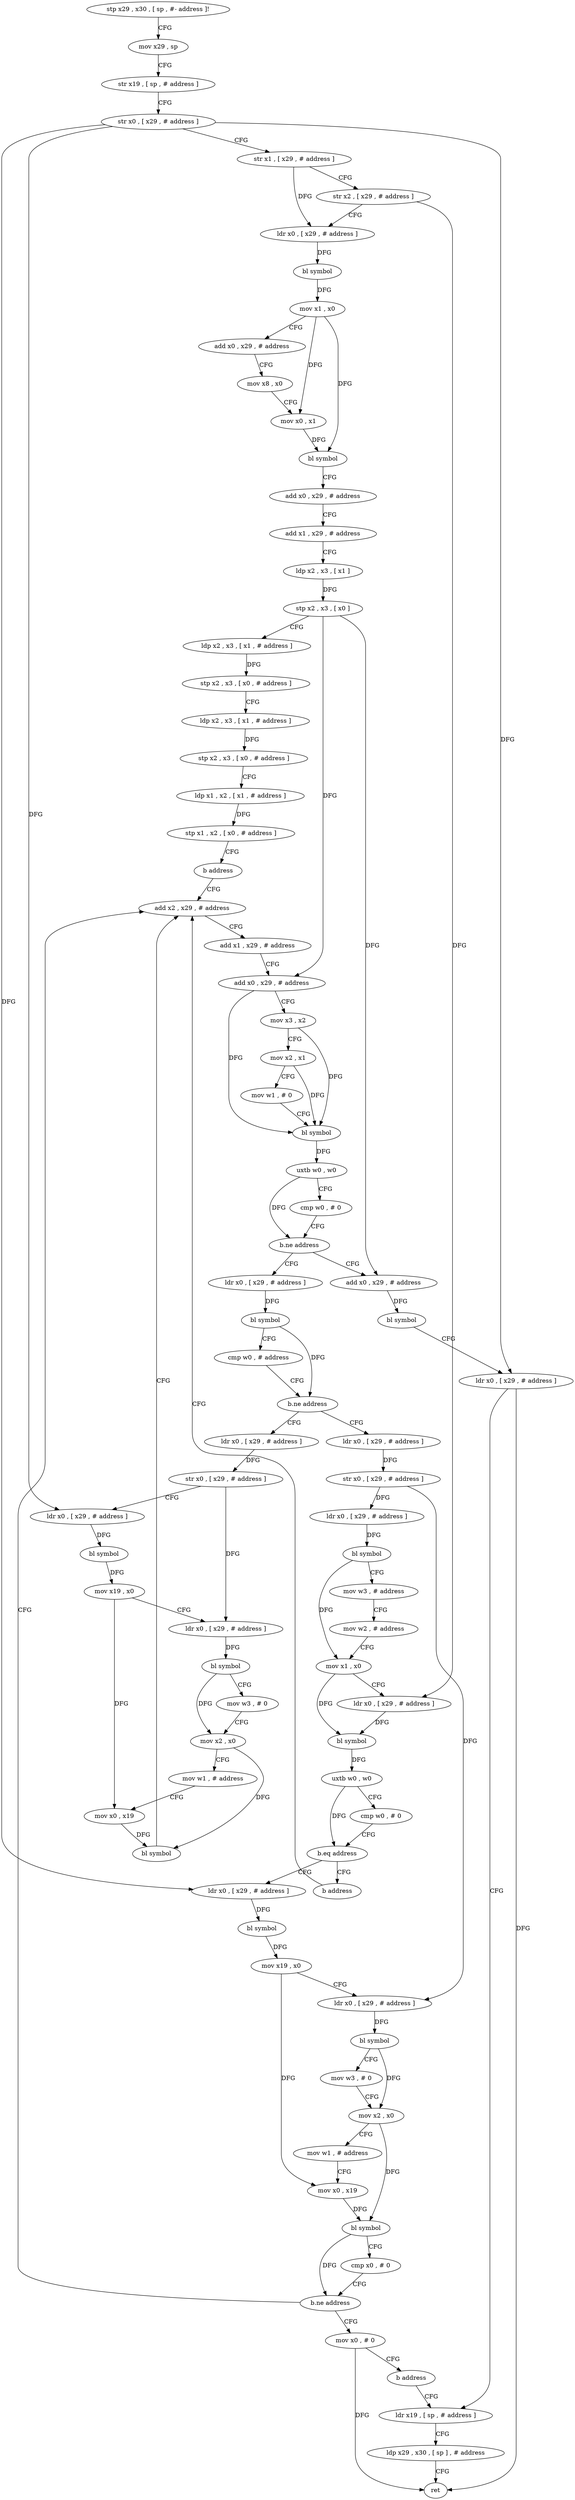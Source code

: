 digraph "func" {
"100156" [label = "stp x29 , x30 , [ sp , #- address ]!" ]
"100160" [label = "mov x29 , sp" ]
"100164" [label = "str x19 , [ sp , # address ]" ]
"100168" [label = "str x0 , [ x29 , # address ]" ]
"100172" [label = "str x1 , [ x29 , # address ]" ]
"100176" [label = "str x2 , [ x29 , # address ]" ]
"100180" [label = "ldr x0 , [ x29 , # address ]" ]
"100184" [label = "bl symbol" ]
"100188" [label = "mov x1 , x0" ]
"100192" [label = "add x0 , x29 , # address" ]
"100196" [label = "mov x8 , x0" ]
"100200" [label = "mov x0 , x1" ]
"100204" [label = "bl symbol" ]
"100208" [label = "add x0 , x29 , # address" ]
"100212" [label = "add x1 , x29 , # address" ]
"100216" [label = "ldp x2 , x3 , [ x1 ]" ]
"100220" [label = "stp x2 , x3 , [ x0 ]" ]
"100224" [label = "ldp x2 , x3 , [ x1 , # address ]" ]
"100228" [label = "stp x2 , x3 , [ x0 , # address ]" ]
"100232" [label = "ldp x2 , x3 , [ x1 , # address ]" ]
"100236" [label = "stp x2 , x3 , [ x0 , # address ]" ]
"100240" [label = "ldp x1 , x2 , [ x1 , # address ]" ]
"100244" [label = "stp x1 , x2 , [ x0 , # address ]" ]
"100248" [label = "b address" ]
"100424" [label = "add x2 , x29 , # address" ]
"100428" [label = "add x1 , x29 , # address" ]
"100432" [label = "add x0 , x29 , # address" ]
"100436" [label = "mov x3 , x2" ]
"100440" [label = "mov x2 , x1" ]
"100444" [label = "mov w1 , # 0" ]
"100448" [label = "bl symbol" ]
"100452" [label = "uxtb w0 , w0" ]
"100456" [label = "cmp w0 , # 0" ]
"100460" [label = "b.ne address" ]
"100252" [label = "ldr x0 , [ x29 , # address ]" ]
"100464" [label = "add x0 , x29 , # address" ]
"100256" [label = "bl symbol" ]
"100260" [label = "cmp w0 , # address" ]
"100264" [label = "b.ne address" ]
"100376" [label = "ldr x0 , [ x29 , # address ]" ]
"100268" [label = "ldr x0 , [ x29 , # address ]" ]
"100468" [label = "bl symbol" ]
"100472" [label = "ldr x0 , [ x29 , # address ]" ]
"100476" [label = "ldr x19 , [ sp , # address ]" ]
"100380" [label = "str x0 , [ x29 , # address ]" ]
"100384" [label = "ldr x0 , [ x29 , # address ]" ]
"100388" [label = "bl symbol" ]
"100392" [label = "mov x19 , x0" ]
"100396" [label = "ldr x0 , [ x29 , # address ]" ]
"100400" [label = "bl symbol" ]
"100404" [label = "mov w3 , # 0" ]
"100408" [label = "mov x2 , x0" ]
"100412" [label = "mov w1 , # address" ]
"100416" [label = "mov x0 , x19" ]
"100420" [label = "bl symbol" ]
"100272" [label = "str x0 , [ x29 , # address ]" ]
"100276" [label = "ldr x0 , [ x29 , # address ]" ]
"100280" [label = "bl symbol" ]
"100284" [label = "mov w3 , # address" ]
"100288" [label = "mov w2 , # address" ]
"100292" [label = "mov x1 , x0" ]
"100296" [label = "ldr x0 , [ x29 , # address ]" ]
"100300" [label = "bl symbol" ]
"100304" [label = "uxtb w0 , w0" ]
"100308" [label = "cmp w0 , # 0" ]
"100312" [label = "b.eq address" ]
"100320" [label = "ldr x0 , [ x29 , # address ]" ]
"100316" [label = "b address" ]
"100324" [label = "bl symbol" ]
"100328" [label = "mov x19 , x0" ]
"100332" [label = "ldr x0 , [ x29 , # address ]" ]
"100336" [label = "bl symbol" ]
"100340" [label = "mov w3 , # 0" ]
"100344" [label = "mov x2 , x0" ]
"100348" [label = "mov w1 , # address" ]
"100352" [label = "mov x0 , x19" ]
"100356" [label = "bl symbol" ]
"100360" [label = "cmp x0 , # 0" ]
"100364" [label = "b.ne address" ]
"100368" [label = "mov x0 , # 0" ]
"100372" [label = "b address" ]
"100480" [label = "ldp x29 , x30 , [ sp ] , # address" ]
"100484" [label = "ret" ]
"100156" -> "100160" [ label = "CFG" ]
"100160" -> "100164" [ label = "CFG" ]
"100164" -> "100168" [ label = "CFG" ]
"100168" -> "100172" [ label = "CFG" ]
"100168" -> "100472" [ label = "DFG" ]
"100168" -> "100384" [ label = "DFG" ]
"100168" -> "100320" [ label = "DFG" ]
"100172" -> "100176" [ label = "CFG" ]
"100172" -> "100180" [ label = "DFG" ]
"100176" -> "100180" [ label = "CFG" ]
"100176" -> "100296" [ label = "DFG" ]
"100180" -> "100184" [ label = "DFG" ]
"100184" -> "100188" [ label = "DFG" ]
"100188" -> "100192" [ label = "CFG" ]
"100188" -> "100200" [ label = "DFG" ]
"100188" -> "100204" [ label = "DFG" ]
"100192" -> "100196" [ label = "CFG" ]
"100196" -> "100200" [ label = "CFG" ]
"100200" -> "100204" [ label = "DFG" ]
"100204" -> "100208" [ label = "CFG" ]
"100208" -> "100212" [ label = "CFG" ]
"100212" -> "100216" [ label = "CFG" ]
"100216" -> "100220" [ label = "DFG" ]
"100220" -> "100224" [ label = "CFG" ]
"100220" -> "100432" [ label = "DFG" ]
"100220" -> "100464" [ label = "DFG" ]
"100224" -> "100228" [ label = "DFG" ]
"100228" -> "100232" [ label = "CFG" ]
"100232" -> "100236" [ label = "DFG" ]
"100236" -> "100240" [ label = "CFG" ]
"100240" -> "100244" [ label = "DFG" ]
"100244" -> "100248" [ label = "CFG" ]
"100248" -> "100424" [ label = "CFG" ]
"100424" -> "100428" [ label = "CFG" ]
"100428" -> "100432" [ label = "CFG" ]
"100432" -> "100436" [ label = "CFG" ]
"100432" -> "100448" [ label = "DFG" ]
"100436" -> "100440" [ label = "CFG" ]
"100436" -> "100448" [ label = "DFG" ]
"100440" -> "100444" [ label = "CFG" ]
"100440" -> "100448" [ label = "DFG" ]
"100444" -> "100448" [ label = "CFG" ]
"100448" -> "100452" [ label = "DFG" ]
"100452" -> "100456" [ label = "CFG" ]
"100452" -> "100460" [ label = "DFG" ]
"100456" -> "100460" [ label = "CFG" ]
"100460" -> "100252" [ label = "CFG" ]
"100460" -> "100464" [ label = "CFG" ]
"100252" -> "100256" [ label = "DFG" ]
"100464" -> "100468" [ label = "DFG" ]
"100256" -> "100260" [ label = "CFG" ]
"100256" -> "100264" [ label = "DFG" ]
"100260" -> "100264" [ label = "CFG" ]
"100264" -> "100376" [ label = "CFG" ]
"100264" -> "100268" [ label = "CFG" ]
"100376" -> "100380" [ label = "DFG" ]
"100268" -> "100272" [ label = "DFG" ]
"100468" -> "100472" [ label = "CFG" ]
"100472" -> "100476" [ label = "CFG" ]
"100472" -> "100484" [ label = "DFG" ]
"100476" -> "100480" [ label = "CFG" ]
"100380" -> "100384" [ label = "CFG" ]
"100380" -> "100396" [ label = "DFG" ]
"100384" -> "100388" [ label = "DFG" ]
"100388" -> "100392" [ label = "DFG" ]
"100392" -> "100396" [ label = "CFG" ]
"100392" -> "100416" [ label = "DFG" ]
"100396" -> "100400" [ label = "DFG" ]
"100400" -> "100404" [ label = "CFG" ]
"100400" -> "100408" [ label = "DFG" ]
"100404" -> "100408" [ label = "CFG" ]
"100408" -> "100412" [ label = "CFG" ]
"100408" -> "100420" [ label = "DFG" ]
"100412" -> "100416" [ label = "CFG" ]
"100416" -> "100420" [ label = "DFG" ]
"100420" -> "100424" [ label = "CFG" ]
"100272" -> "100276" [ label = "DFG" ]
"100272" -> "100332" [ label = "DFG" ]
"100276" -> "100280" [ label = "DFG" ]
"100280" -> "100284" [ label = "CFG" ]
"100280" -> "100292" [ label = "DFG" ]
"100284" -> "100288" [ label = "CFG" ]
"100288" -> "100292" [ label = "CFG" ]
"100292" -> "100296" [ label = "CFG" ]
"100292" -> "100300" [ label = "DFG" ]
"100296" -> "100300" [ label = "DFG" ]
"100300" -> "100304" [ label = "DFG" ]
"100304" -> "100308" [ label = "CFG" ]
"100304" -> "100312" [ label = "DFG" ]
"100308" -> "100312" [ label = "CFG" ]
"100312" -> "100320" [ label = "CFG" ]
"100312" -> "100316" [ label = "CFG" ]
"100320" -> "100324" [ label = "DFG" ]
"100316" -> "100424" [ label = "CFG" ]
"100324" -> "100328" [ label = "DFG" ]
"100328" -> "100332" [ label = "CFG" ]
"100328" -> "100352" [ label = "DFG" ]
"100332" -> "100336" [ label = "DFG" ]
"100336" -> "100340" [ label = "CFG" ]
"100336" -> "100344" [ label = "DFG" ]
"100340" -> "100344" [ label = "CFG" ]
"100344" -> "100348" [ label = "CFG" ]
"100344" -> "100356" [ label = "DFG" ]
"100348" -> "100352" [ label = "CFG" ]
"100352" -> "100356" [ label = "DFG" ]
"100356" -> "100360" [ label = "CFG" ]
"100356" -> "100364" [ label = "DFG" ]
"100360" -> "100364" [ label = "CFG" ]
"100364" -> "100424" [ label = "CFG" ]
"100364" -> "100368" [ label = "CFG" ]
"100368" -> "100372" [ label = "CFG" ]
"100368" -> "100484" [ label = "DFG" ]
"100372" -> "100476" [ label = "CFG" ]
"100480" -> "100484" [ label = "CFG" ]
}
